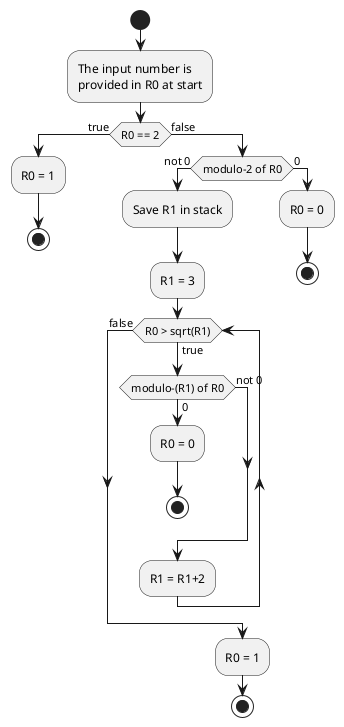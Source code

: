 @startuml
'https://plantuml.com/activity-diagram-beta

start
    :The input number is
    provided in R0 at start;


    if (R0 == 2) then (true)
        :R0 = 1;
        stop
    else (false)
        if (modulo-2 of R0) then (not 0);
            :Save R1 in stack;
            :R1 = 3;

            while (R0 > sqrt(R1)) equals (true)
                if (modulo-(R1) of R0) then (not 0)
                else (0)
                    :R0 = 0;
                    stop
                endif
                :R1 = R1+2;
            endwhile (false)
        else (0)
            :R0 = 0;
            stop
        endif

        :R0 = 1;
        stop
    endif


@enduml
